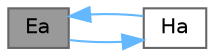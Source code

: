 digraph "Ea"
{
 // LATEX_PDF_SIZE
  bgcolor="transparent";
  edge [fontname=Helvetica,fontsize=10,labelfontname=Helvetica,labelfontsize=10];
  node [fontname=Helvetica,fontsize=10,shape=box,height=0.2,width=0.4];
  rankdir="LR";
  Node1 [id="Node000001",label="Ea",height=0.2,width=0.4,color="gray40", fillcolor="grey60", style="filled", fontcolor="black",tooltip=" "];
  Node1 -> Node2 [id="edge1_Node000001_Node000002",color="steelblue1",style="solid",tooltip=" "];
  Node2 [id="Node000002",label="Ha",height=0.2,width=0.4,color="grey40", fillcolor="white", style="filled",URL="$EtoHthermo_8H.html#a937c211cc7908898675e0123e1dfd401",tooltip=" "];
  Node2 -> Node1 [id="edge2_Node000002_Node000001",color="steelblue1",style="solid",tooltip=" "];
}
